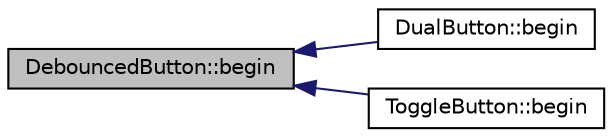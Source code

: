 digraph "DebouncedButton::begin"
{
  edge [fontname="Helvetica",fontsize="10",labelfontname="Helvetica",labelfontsize="10"];
  node [fontname="Helvetica",fontsize="10",shape=record];
  rankdir="LR";
  Node5 [label="DebouncedButton::begin",height=0.2,width=0.4,color="black", fillcolor="grey75", style="filled", fontcolor="black"];
  Node5 -> Node6 [dir="back",color="midnightblue",fontsize="10",style="solid",fontname="Helvetica"];
  Node6 [label="DualButton::begin",height=0.2,width=0.4,color="black", fillcolor="white", style="filled",URL="$classDualButton.html#af57f28c932858d173c360d9deadff8c4"];
  Node5 -> Node7 [dir="back",color="midnightblue",fontsize="10",style="solid",fontname="Helvetica"];
  Node7 [label="ToggleButton::begin",height=0.2,width=0.4,color="black", fillcolor="white", style="filled",URL="$classToggleButton.html#adf067cc210a5c24bd6ecd833a09d00a2"];
}
